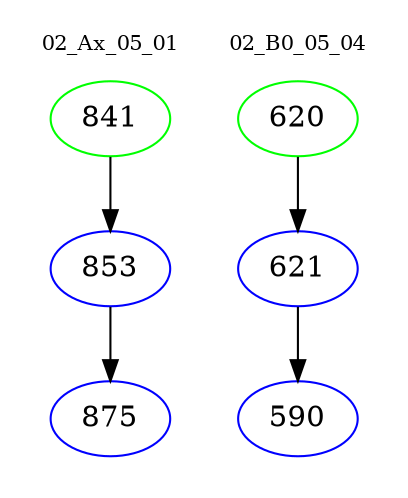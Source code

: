 digraph{
subgraph cluster_0 {
color = white
label = "02_Ax_05_01";
fontsize=10;
T0_841 [label="841", color="green"]
T0_841 -> T0_853 [color="black"]
T0_853 [label="853", color="blue"]
T0_853 -> T0_875 [color="black"]
T0_875 [label="875", color="blue"]
}
subgraph cluster_1 {
color = white
label = "02_B0_05_04";
fontsize=10;
T1_620 [label="620", color="green"]
T1_620 -> T1_621 [color="black"]
T1_621 [label="621", color="blue"]
T1_621 -> T1_590 [color="black"]
T1_590 [label="590", color="blue"]
}
}

